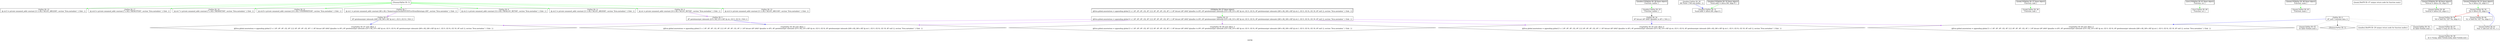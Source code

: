 digraph "SVFIR" {
	label="SVFIR";

	Node0x56399ded0ba0 [shape=record,shape=box,label="{ValVar ID: 0\n i8* null \{ constant data \}}"];
	Node0x56399ded0ba0 -> Node0x56399df044a0[color=black];
	Node0x56399ded0ba0 -> Node0x56399deb1270[color=blue];
	Node0x56399ded0ba0 -> Node0x56399df07420[color=grey];
	Node0x56399ded0ba0 -> Node0x56399df00690[color=grey];
	Node0x56399ded0ba0 -> Node0x56399df08c80[color=grey];
	Node0x56399df044a0 [shape=record,shape=diamond,label="{DummyValVar ID: 1}"];
	Node0x56399df10b60 [shape=record,shape=tab,label="{DummyObjVar ID: 3}"];
	Node0x56399df10b60 -> Node0x56399deb8a50[color=green];
	Node0x56399df10b60 -> Node0x56399df09c50[color=green];
	Node0x56399df10b60 -> Node0x56399dec0570[color=green];
	Node0x56399df10b60 -> Node0x56399df0d060[color=green];
	Node0x56399df10b60 -> Node0x56399df06630[color=green];
	Node0x56399df10b60 -> Node0x56399df05fd0[color=green];
	Node0x56399df10b60 -> Node0x56399df02ea0[color=green];
	Node0x56399df10b60 -> Node0x56399def5710[color=green];
	Node0x56399df10b60 -> Node0x56399deb66e0[color=green];
	Node0x56399deb8a50 [shape=record,shape=box,label="{ValVar ID: 4\n @.str = private unnamed_addr constant [10 x i8] c\"ALLOC_RET\\00\", section \"llvm.metadata\" \{ Glob  \}}"];
	Node0x56399deb8a50 -> Node0x56399df02cd0[color=purple];
	Node0x56399df02cd0 [shape=record,shape=box,label="{ValVar ID: 5\n i8* getelementptr inbounds ([10 x i8], [10 x i8]* @.str, i32 0, i32 0) \{ N/A \}}"];
	Node0x56399df02cd0 -> Node0x56399deb4a50[color=blue];
	Node0x56399df09c50 [shape=record,shape=box,label="{ValVar ID: 7\n @.str.1 = private unnamed_addr constant [48 x i8] c\"/home/runner/work/SVF/SVF/svf-llvm/lib/extapi.c\\00\", section \"llvm.metadata\" \{ Glob  \}}"];
	Node0x56399df09c50 -> Node0x56399debd200[color=purple];
	Node0x56399debd200 [shape=record,shape=box,label="{ValVar ID: 8\n i8* getelementptr inbounds ([48 x i8], [48 x i8]* @.str.1, i32 0, i32 0) \{ N/A \}}"];
	Node0x56399debd200 -> Node0x56399deb2be0[color=blue];
	Node0x56399dec0570 [shape=record,shape=box,label="{ValVar ID: 9\n @.str.2 = private unnamed_addr constant [12 x i8] c\"REALLOC_RET\\00\", section \"llvm.metadata\" \{ Glob  \}}"];
	Node0x56399df0d060 [shape=record,shape=box,label="{ValVar ID: 11\n @.str.3 = private unnamed_addr constant [11 x i8] c\"ALLOC_ARG0\\00\", section \"llvm.metadata\" \{ Glob  \}}"];
	Node0x56399df06630 [shape=record,shape=box,label="{ValVar ID: 13\n @.str.4 = private unnamed_addr constant [11 x i8] c\"ALLOC_ARG1\\00\", section \"llvm.metadata\" \{ Glob  \}}"];
	Node0x56399df05fd0 [shape=record,shape=box,label="{ValVar ID: 15\n @.str.5 = private unnamed_addr constant [11 x i8] c\"ALLOC_ARG2\\00\", section \"llvm.metadata\" \{ Glob  \}}"];
	Node0x56399df02ea0 [shape=record,shape=box,label="{ValVar ID: 17\n @.str.6 = private unnamed_addr constant [7 x i8] c\"MEMCPY\\00\", section \"llvm.metadata\" \{ Glob  \}}"];
	Node0x56399def5710 [shape=record,shape=box,label="{ValVar ID: 19\n @.str.7 = private unnamed_addr constant [7 x i8] c\"MEMSET\\00\", section \"llvm.metadata\" \{ Glob  \}}"];
	Node0x56399deb66e0 [shape=record,shape=box,label="{ValVar ID: 21\n @.str.8 = private unnamed_addr constant [10 x i8] c\"OVERWRITE\\00\", section \"llvm.metadata\" \{ Glob  \}}"];
	Node0x56399deb22a0 [shape=record,shape=box,label="{ValVar ID: 23\n @llvm.global.annotations = appending global [1 x \{ i8*, i8*, i8*, i32, i8* \}] [\{ i8*, i8*, i8*, i32, i8* \} \{ i8* bitcast (i8* (i64)* @malloc to i8*), i8* getelementptr inbounds ([10 x i8], [10 x i8]* @.str, i32 0, i32 0), i8* getelementptr inbounds ([48 x i8], [48 x i8]* @.str.1, i32 0, i32 0), i32 18, i8* null \}], section \"llvm.metadata\" \{ Glob  \}}"];
	Node0x56399deb22a0 -> Node0x56399de8a610[color=purple];
	Node0x56399deb22a0 -> Node0x56399deb4a50[color=purple];
	Node0x56399deb22a0 -> Node0x56399deb2be0[color=purple];
	Node0x56399deb22a0 -> Node0x56399deb20e0[color=purple];
	Node0x56399deb22a0 -> Node0x56399deb1270[color=purple];
	Node0x56399deae3c0 [shape=record,shape=box,label="{ValVar ID: 24\n i8* bitcast (i8* (i64)* @malloc to i8*) \{ N/A \}}"];
	Node0x56399deae3c0 -> Node0x56399de8a610[color=blue];
	Node0x56399debe010 [shape=record,shape=box,label="{[malloc] ValVar ID: 25\nFunction: malloc }"];
	Node0x56399debe010 -> Node0x56399deae3c0[color=black];
	Node0x56399df03820 [shape=record,shape=box3d,label="{FIObjVar ID: 27 (base object)\n @llvm.global.annotations = appending global [1 x \{ i8*, i8*, i8*, i32, i8* \}] [\{ i8*, i8*, i8*, i32, i8* \} \{ i8* bitcast (i8* (i64)* @malloc to i8*), i8* getelementptr inbounds ([10 x i8], [10 x i8]* @.str, i32 0, i32 0), i8* getelementptr inbounds ([48 x i8], [48 x i8]* @.str.1, i32 0, i32 0), i32 18, i8* null \}], section \"llvm.metadata\" \{ Glob  \}}"];
	Node0x56399df03820 -> Node0x56399deb22a0[color=green];
	Node0x56399df03cc0 [shape=record,shape=box3d,label="{[malloc] FIObjVar ID: 28 (base object)\nFunction: malloc }"];
	Node0x56399df03cc0 -> Node0x56399debe010[color=green];
	Node0x56399df07420 [shape=record,shape=box,label="{[malloc] RetPN ID: 29 unique return node for function malloc}"];
	Node0x56399deb8180 [shape=record,shape=box,label="{[malloc] ValVar ID: 30\n i64 %size \{ 0th arg malloc  \}}"];
	Node0x56399deb8180 -> Node0x56399de9dde0[color=blue];
	Node0x56399de9dde0 [shape=record,shape=box,label="{[malloc] ValVar ID: 31\n   %size.addr = alloca i64, align 8 }"];
	Node0x56399debdd90 [shape=record,shape=box3d,label="{[malloc] FIObjVar ID: 32 (base object)\n   %size.addr = alloca i64, align 8 }"];
	Node0x56399debdd90 -> Node0x56399de9dde0[color=green];
	Node0x56399df11520 [shape=record,shape=box,label="{[sink] ValVar ID: 36\nFunction: sink }"];
	Node0x56399df04160 [shape=record,shape=box3d,label="{[sink] FIObjVar ID: 37 (base object)\nFunction: sink }"];
	Node0x56399df04160 -> Node0x56399df11520[color=green];
	Node0x56399df0e820 [shape=record,shape=box,label="{[src] ValVar ID: 40\nFunction: src }"];
	Node0x56399debcb10 [shape=record,shape=box3d,label="{[src] FIObjVar ID: 41 (base object)\nFunction: src }"];
	Node0x56399debcb10 -> Node0x56399df0e820[color=green];
	Node0x56399df10270 [shape=record,shape=box,label="{[main] ValVar ID: 45\nFunction: main }"];
	Node0x56399df045d0 [shape=record,shape=box3d,label="{[main] FIObjVar ID: 46 (base object)\nFunction: main }"];
	Node0x56399df045d0 -> Node0x56399df10270[color=green];
	Node0x56399debbed0 [shape=record,shape=box,label="{[main] RetPN ID: 47 unique return node for function main}"];
	Node0x56399decb910 [shape=record,shape=box,label="{[main] ValVar ID: 48\n   %retval = alloca i32, align 4 }"];
	Node0x56399df058d0 [shape=record,shape=box3d,label="{[main] FIObjVar ID: 49 (base object)\n   %retval = alloca i32, align 4 }"];
	Node0x56399df058d0 -> Node0x56399decb910[color=green];
	Node0x56399df09990 [shape=record,shape=box,label="{[main] ValVar ID: 50\n   %a = alloca i32, align 4 }"];
	Node0x56399df09990 -> Node0x56399df06cb0[color=red];
	Node0x56399df09990 -> Node0x56399dea9e70[color=red];
	Node0x56399deb8440 [shape=record,shape=box3d,label="{[main] FIObjVar ID: 51 (base object)\n   %a = alloca i32, align 4 }"];
	Node0x56399deb8440 -> Node0x56399df09990[color=green];
	Node0x56399df00690 [shape=record,shape=box,label="{[main] ValVar ID: 54\n   br label %while.cond }"];
	Node0x56399df06cb0 [shape=record,shape=box,label="{[main] ValVar ID: 56\n   %0 = load i32, i32* %a, align 4 }"];
	Node0x56399df06cb0 -> Node0x56399df11860[color=grey];
	Node0x56399df11860 [shape=record,shape=box,label="{[main] ValVar ID: 57\n   %cmp = icmp sle i32 %0, 1 }"];
	Node0x56399df11860 -> Node0x56399df12a90[color=grey];
	Node0x56399df12a90 [shape=record,shape=box,label="{[main] ValVar ID: 58\n   br i1 %cmp, label %while.body, label %while.end }"];
	Node0x56399dea9e70 [shape=record,shape=box,label="{[main] ValVar ID: 60\n   %1 = load i32, i32* %a, align 4 }"];
	Node0x56399dea9e70 -> Node0x56399deaa310[color=grey];
	Node0x56399deaa310 [shape=record,shape=box,label="{[main] ValVar ID: 61\n   %inc = add nsw i32 %1, 1 }"];
	Node0x56399deaa310 -> Node0x56399df09990[color=blue];
	Node0x56399df08c80 [shape=record,shape=box,label="{[main] ValVar ID: 63\n   br label %while.cond }"];
	Node0x56399de8a610 [shape=record,shape=hexagon,label="{GepValVar ID: 65 with offset_0\n @llvm.global.annotations = appending global [1 x \{ i8*, i8*, i8*, i32, i8* \}] [\{ i8*, i8*, i8*, i32, i8* \} \{ i8* bitcast (i8* (i64)* @malloc to i8*), i8* getelementptr inbounds ([10 x i8], [10 x i8]* @.str, i32 0, i32 0), i8* getelementptr inbounds ([48 x i8], [48 x i8]* @.str.1, i32 0, i32 0), i32 18, i8* null \}], section \"llvm.metadata\" \{ Glob  \}}"];
	Node0x56399deb4a50 [shape=record,shape=hexagon,label="{GepValVar ID: 66 with offset_1\n @llvm.global.annotations = appending global [1 x \{ i8*, i8*, i8*, i32, i8* \}] [\{ i8*, i8*, i8*, i32, i8* \} \{ i8* bitcast (i8* (i64)* @malloc to i8*), i8* getelementptr inbounds ([10 x i8], [10 x i8]* @.str, i32 0, i32 0), i8* getelementptr inbounds ([48 x i8], [48 x i8]* @.str.1, i32 0, i32 0), i32 18, i8* null \}], section \"llvm.metadata\" \{ Glob  \}}"];
	Node0x56399deb2be0 [shape=record,shape=hexagon,label="{GepValVar ID: 67 with offset_2\n @llvm.global.annotations = appending global [1 x \{ i8*, i8*, i8*, i32, i8* \}] [\{ i8*, i8*, i8*, i32, i8* \} \{ i8* bitcast (i8* (i64)* @malloc to i8*), i8* getelementptr inbounds ([10 x i8], [10 x i8]* @.str, i32 0, i32 0), i8* getelementptr inbounds ([48 x i8], [48 x i8]* @.str.1, i32 0, i32 0), i32 18, i8* null \}], section \"llvm.metadata\" \{ Glob  \}}"];
	Node0x56399deb20e0 [shape=record,shape=hexagon,label="{GepValVar ID: 68 with offset_3\n @llvm.global.annotations = appending global [1 x \{ i8*, i8*, i8*, i32, i8* \}] [\{ i8*, i8*, i8*, i32, i8* \} \{ i8* bitcast (i8* (i64)* @malloc to i8*), i8* getelementptr inbounds ([10 x i8], [10 x i8]* @.str, i32 0, i32 0), i8* getelementptr inbounds ([48 x i8], [48 x i8]* @.str.1, i32 0, i32 0), i32 18, i8* null \}], section \"llvm.metadata\" \{ Glob  \}}"];
	Node0x56399deb1270 [shape=record,shape=hexagon,label="{GepValVar ID: 69 with offset_4\n @llvm.global.annotations = appending global [1 x \{ i8*, i8*, i8*, i32, i8* \}] [\{ i8*, i8*, i8*, i32, i8* \} \{ i8* bitcast (i8* (i64)* @malloc to i8*), i8* getelementptr inbounds ([10 x i8], [10 x i8]* @.str, i32 0, i32 0), i8* getelementptr inbounds ([48 x i8], [48 x i8]* @.str.1, i32 0, i32 0), i32 18, i8* null \}], section \"llvm.metadata\" \{ Glob  \}}"];
}
